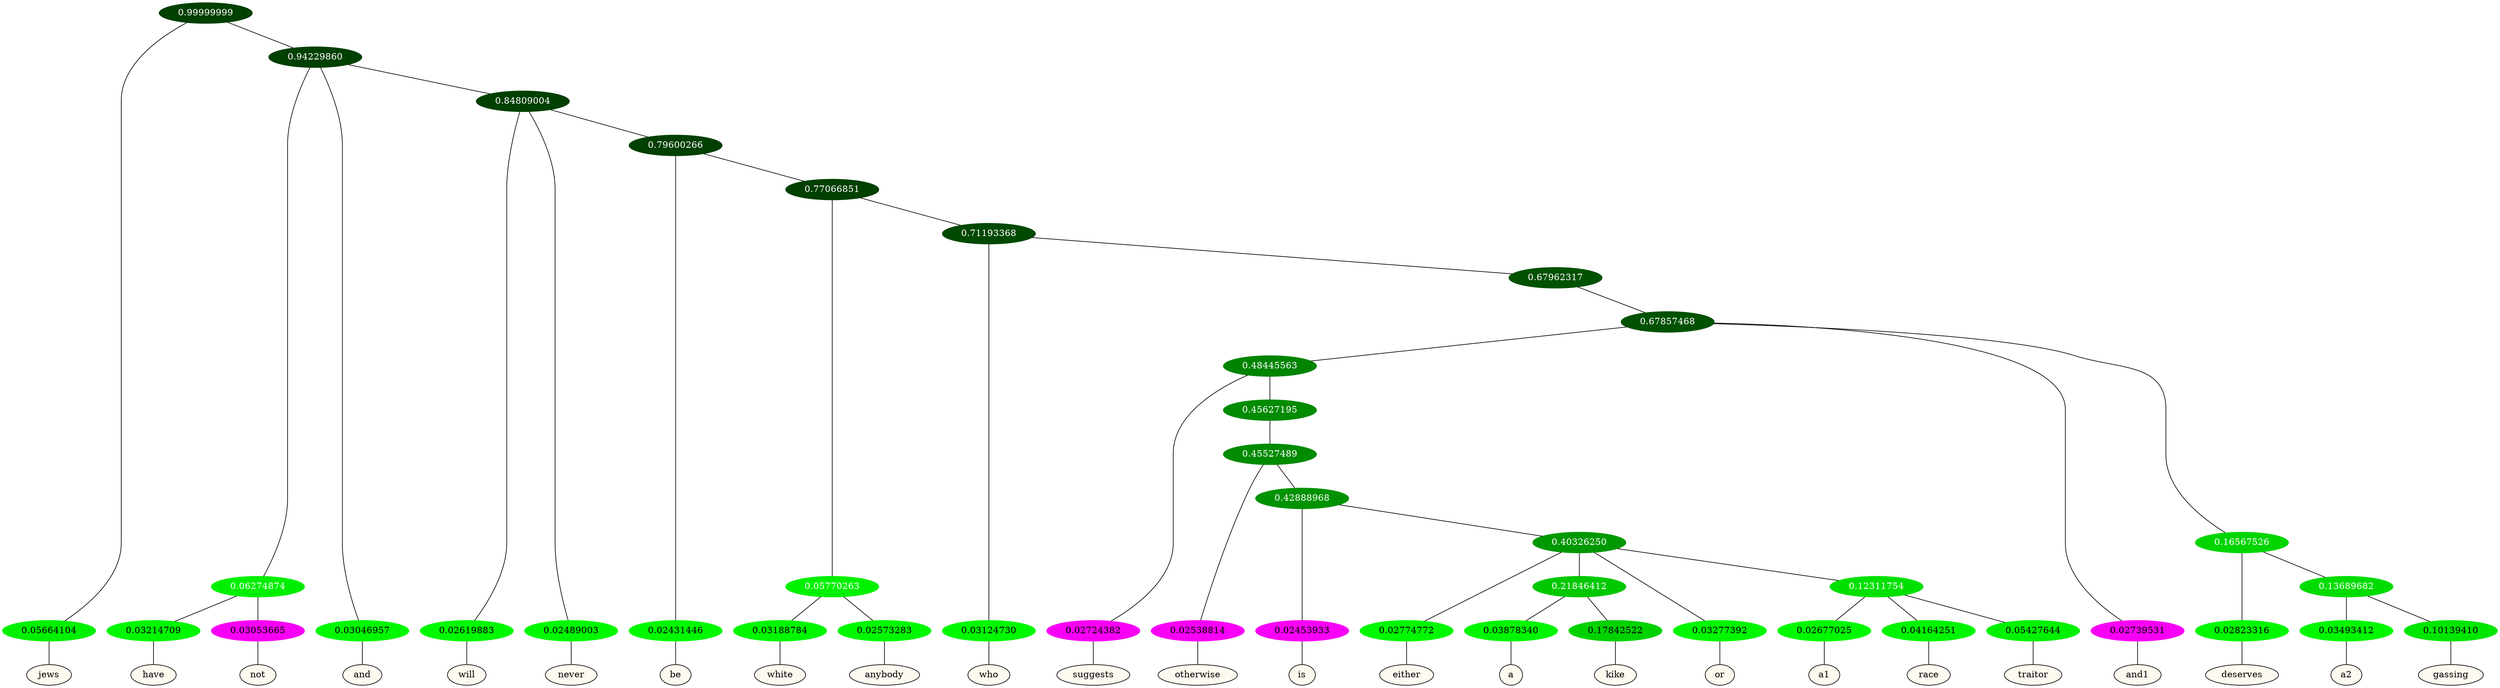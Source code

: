 graph {
	node [format=png height=0.15 nodesep=0.001 ordering=out overlap=prism overlap_scaling=0.01 ranksep=0.001 ratio=0.2 style=filled width=0.15]
	{
		rank=same
		a_w_1 [label=jews color=black fillcolor=floralwhite style="filled,solid"]
		a_w_6 [label=have color=black fillcolor=floralwhite style="filled,solid"]
		a_w_7 [label=not color=black fillcolor=floralwhite style="filled,solid"]
		a_w_4 [label=and color=black fillcolor=floralwhite style="filled,solid"]
		a_w_8 [label=will color=black fillcolor=floralwhite style="filled,solid"]
		a_w_9 [label=never color=black fillcolor=floralwhite style="filled,solid"]
		a_w_11 [label=be color=black fillcolor=floralwhite style="filled,solid"]
		a_w_15 [label=white color=black fillcolor=floralwhite style="filled,solid"]
		a_w_16 [label=anybody color=black fillcolor=floralwhite style="filled,solid"]
		a_w_17 [label=who color=black fillcolor=floralwhite style="filled,solid"]
		a_w_23 [label=suggests color=black fillcolor=floralwhite style="filled,solid"]
		a_w_30 [label=otherwise color=black fillcolor=floralwhite style="filled,solid"]
		a_w_32 [label=is color=black fillcolor=floralwhite style="filled,solid"]
		a_w_34 [label=either color=black fillcolor=floralwhite style="filled,solid"]
		a_w_38 [label=a color=black fillcolor=floralwhite style="filled,solid"]
		a_w_39 [label=kike color=black fillcolor=floralwhite style="filled,solid"]
		a_w_36 [label=or color=black fillcolor=floralwhite style="filled,solid"]
		a_w_40 [label=a1 color=black fillcolor=floralwhite style="filled,solid"]
		a_w_41 [label=race color=black fillcolor=floralwhite style="filled,solid"]
		a_w_42 [label=traitor color=black fillcolor=floralwhite style="filled,solid"]
		a_w_21 [label=and1 color=black fillcolor=floralwhite style="filled,solid"]
		a_w_25 [label=deserves color=black fillcolor=floralwhite style="filled,solid"]
		a_w_28 [label=a2 color=black fillcolor=floralwhite style="filled,solid"]
		a_w_29 [label=gassing color=black fillcolor=floralwhite style="filled,solid"]
	}
	a_n_1 -- a_w_1
	a_n_6 -- a_w_6
	a_n_7 -- a_w_7
	a_n_4 -- a_w_4
	a_n_8 -- a_w_8
	a_n_9 -- a_w_9
	a_n_11 -- a_w_11
	a_n_15 -- a_w_15
	a_n_16 -- a_w_16
	a_n_17 -- a_w_17
	a_n_23 -- a_w_23
	a_n_30 -- a_w_30
	a_n_32 -- a_w_32
	a_n_34 -- a_w_34
	a_n_38 -- a_w_38
	a_n_39 -- a_w_39
	a_n_36 -- a_w_36
	a_n_40 -- a_w_40
	a_n_41 -- a_w_41
	a_n_42 -- a_w_42
	a_n_21 -- a_w_21
	a_n_25 -- a_w_25
	a_n_28 -- a_w_28
	a_n_29 -- a_w_29
	{
		rank=same
		a_n_1 [label=0.05664104 color="0.334 1.000 0.943" fontcolor=black]
		a_n_6 [label=0.03214709 color="0.334 1.000 0.968" fontcolor=black]
		a_n_7 [label=0.03053665 color="0.835 1.000 0.969" fontcolor=black]
		a_n_4 [label=0.03046957 color="0.334 1.000 0.970" fontcolor=black]
		a_n_8 [label=0.02619883 color="0.334 1.000 0.974" fontcolor=black]
		a_n_9 [label=0.02489003 color="0.334 1.000 0.975" fontcolor=black]
		a_n_11 [label=0.02431446 color="0.334 1.000 0.976" fontcolor=black]
		a_n_15 [label=0.03188784 color="0.334 1.000 0.968" fontcolor=black]
		a_n_16 [label=0.02573283 color="0.334 1.000 0.974" fontcolor=black]
		a_n_17 [label=0.03124730 color="0.334 1.000 0.969" fontcolor=black]
		a_n_23 [label=0.02724382 color="0.835 1.000 0.973" fontcolor=black]
		a_n_30 [label=0.02538814 color="0.835 1.000 0.975" fontcolor=black]
		a_n_32 [label=0.02453933 color="0.835 1.000 0.975" fontcolor=black]
		a_n_34 [label=0.02774772 color="0.334 1.000 0.972" fontcolor=black]
		a_n_38 [label=0.03878340 color="0.334 1.000 0.961" fontcolor=black]
		a_n_39 [label=0.17842522 color="0.334 1.000 0.822" fontcolor=black]
		a_n_36 [label=0.03277392 color="0.334 1.000 0.967" fontcolor=black]
		a_n_40 [label=0.02677025 color="0.334 1.000 0.973" fontcolor=black]
		a_n_41 [label=0.04164251 color="0.334 1.000 0.958" fontcolor=black]
		a_n_42 [label=0.05427644 color="0.334 1.000 0.946" fontcolor=black]
		a_n_21 [label=0.02739531 color="0.835 1.000 0.973" fontcolor=black]
		a_n_25 [label=0.02823316 color="0.334 1.000 0.972" fontcolor=black]
		a_n_28 [label=0.03493412 color="0.334 1.000 0.965" fontcolor=black]
		a_n_29 [label=0.10139410 color="0.334 1.000 0.899" fontcolor=black]
	}
	a_n_0 [label=0.99999999 color="0.334 1.000 0.250" fontcolor=grey99]
	a_n_0 -- a_n_1
	a_n_2 [label=0.94229860 color="0.334 1.000 0.250" fontcolor=grey99]
	a_n_0 -- a_n_2
	a_n_3 [label=0.06274874 color="0.334 1.000 0.937" fontcolor=grey99]
	a_n_2 -- a_n_3
	a_n_2 -- a_n_4
	a_n_5 [label=0.84809004 color="0.334 1.000 0.250" fontcolor=grey99]
	a_n_2 -- a_n_5
	a_n_3 -- a_n_6
	a_n_3 -- a_n_7
	a_n_5 -- a_n_8
	a_n_5 -- a_n_9
	a_n_10 [label=0.79600266 color="0.334 1.000 0.250" fontcolor=grey99]
	a_n_5 -- a_n_10
	a_n_10 -- a_n_11
	a_n_12 [label=0.77066851 color="0.334 1.000 0.250" fontcolor=grey99]
	a_n_10 -- a_n_12
	a_n_13 [label=0.05770263 color="0.334 1.000 0.942" fontcolor=grey99]
	a_n_12 -- a_n_13
	a_n_14 [label=0.71193368 color="0.334 1.000 0.288" fontcolor=grey99]
	a_n_12 -- a_n_14
	a_n_13 -- a_n_15
	a_n_13 -- a_n_16
	a_n_14 -- a_n_17
	a_n_18 [label=0.67962317 color="0.334 1.000 0.320" fontcolor=grey99]
	a_n_14 -- a_n_18
	a_n_19 [label=0.67857468 color="0.334 1.000 0.321" fontcolor=grey99]
	a_n_18 -- a_n_19
	a_n_20 [label=0.48445563 color="0.334 1.000 0.516" fontcolor=grey99]
	a_n_19 -- a_n_20
	a_n_19 -- a_n_21
	a_n_22 [label=0.16567526 color="0.334 1.000 0.834" fontcolor=grey99]
	a_n_19 -- a_n_22
	a_n_20 -- a_n_23
	a_n_24 [label=0.45627195 color="0.334 1.000 0.544" fontcolor=grey99]
	a_n_20 -- a_n_24
	a_n_22 -- a_n_25
	a_n_26 [label=0.13689682 color="0.334 1.000 0.863" fontcolor=grey99]
	a_n_22 -- a_n_26
	a_n_27 [label=0.45527489 color="0.334 1.000 0.545" fontcolor=grey99]
	a_n_24 -- a_n_27
	a_n_26 -- a_n_28
	a_n_26 -- a_n_29
	a_n_27 -- a_n_30
	a_n_31 [label=0.42888968 color="0.334 1.000 0.571" fontcolor=grey99]
	a_n_27 -- a_n_31
	a_n_31 -- a_n_32
	a_n_33 [label=0.40326250 color="0.334 1.000 0.597" fontcolor=grey99]
	a_n_31 -- a_n_33
	a_n_33 -- a_n_34
	a_n_35 [label=0.21846412 color="0.334 1.000 0.782" fontcolor=grey99]
	a_n_33 -- a_n_35
	a_n_33 -- a_n_36
	a_n_37 [label=0.12311754 color="0.334 1.000 0.877" fontcolor=grey99]
	a_n_33 -- a_n_37
	a_n_35 -- a_n_38
	a_n_35 -- a_n_39
	a_n_37 -- a_n_40
	a_n_37 -- a_n_41
	a_n_37 -- a_n_42
}
